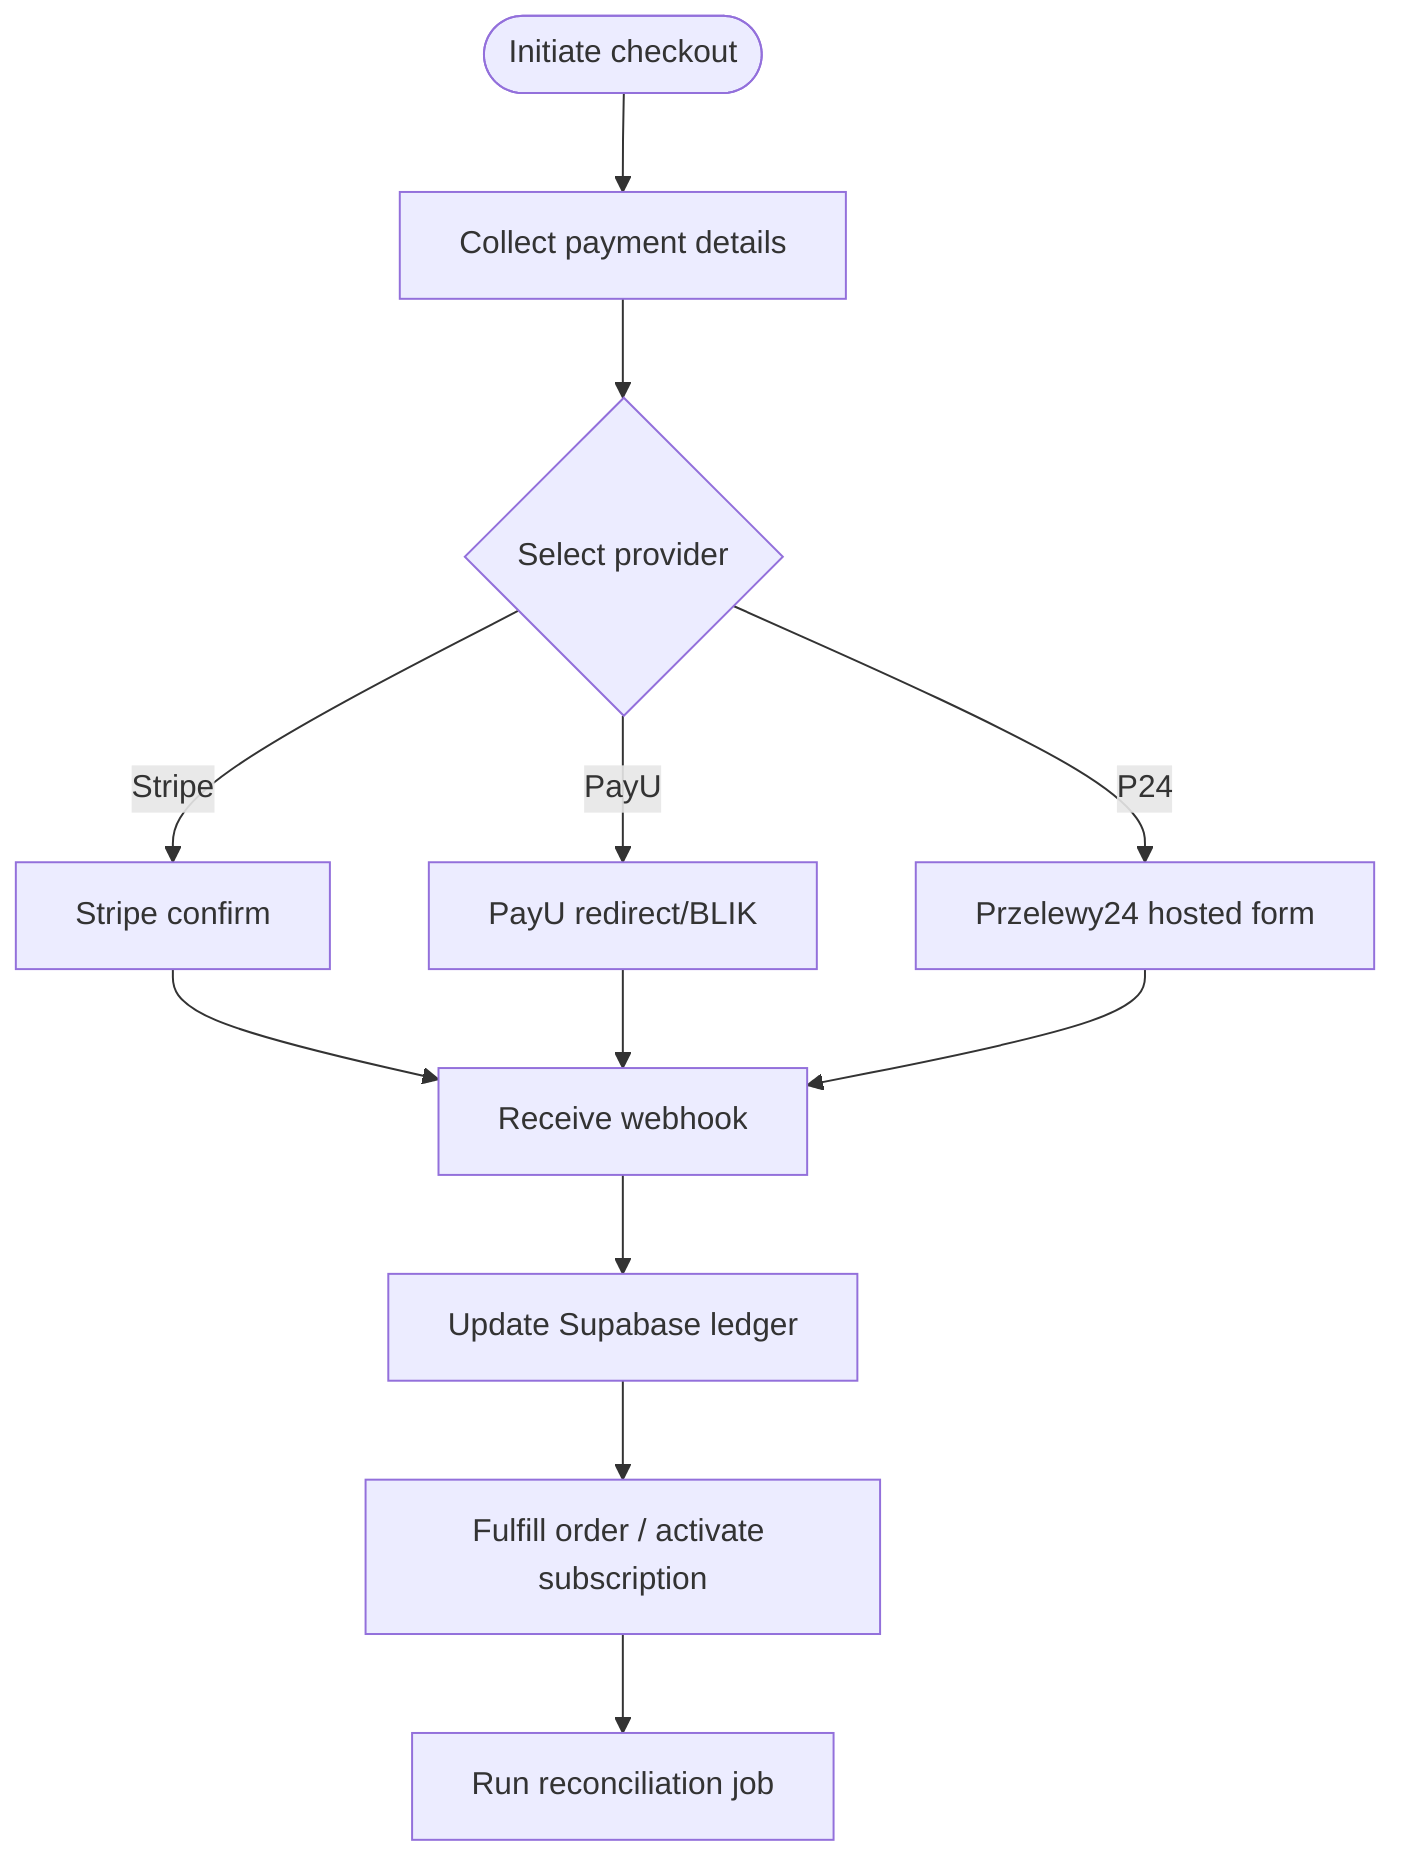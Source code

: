 flowchart TD
    start([Initiate checkout])
    select[Collect payment details]
    route{Select provider}
    processStripe[Stripe confirm]
    processPayu[PayU redirect/BLIK]
    processP24[Przelewy24 hosted form]
    webhook[Receive webhook]
    updateLedger[Update Supabase ledger]
    deliver[Fulfill order / activate subscription]
    reconcile[Run reconciliation job]
    start --> select --> route
    route -->|Stripe| processStripe --> webhook
    route -->|PayU| processPayu --> webhook
    route -->|P24| processP24 --> webhook
    webhook --> updateLedger --> deliver --> reconcile